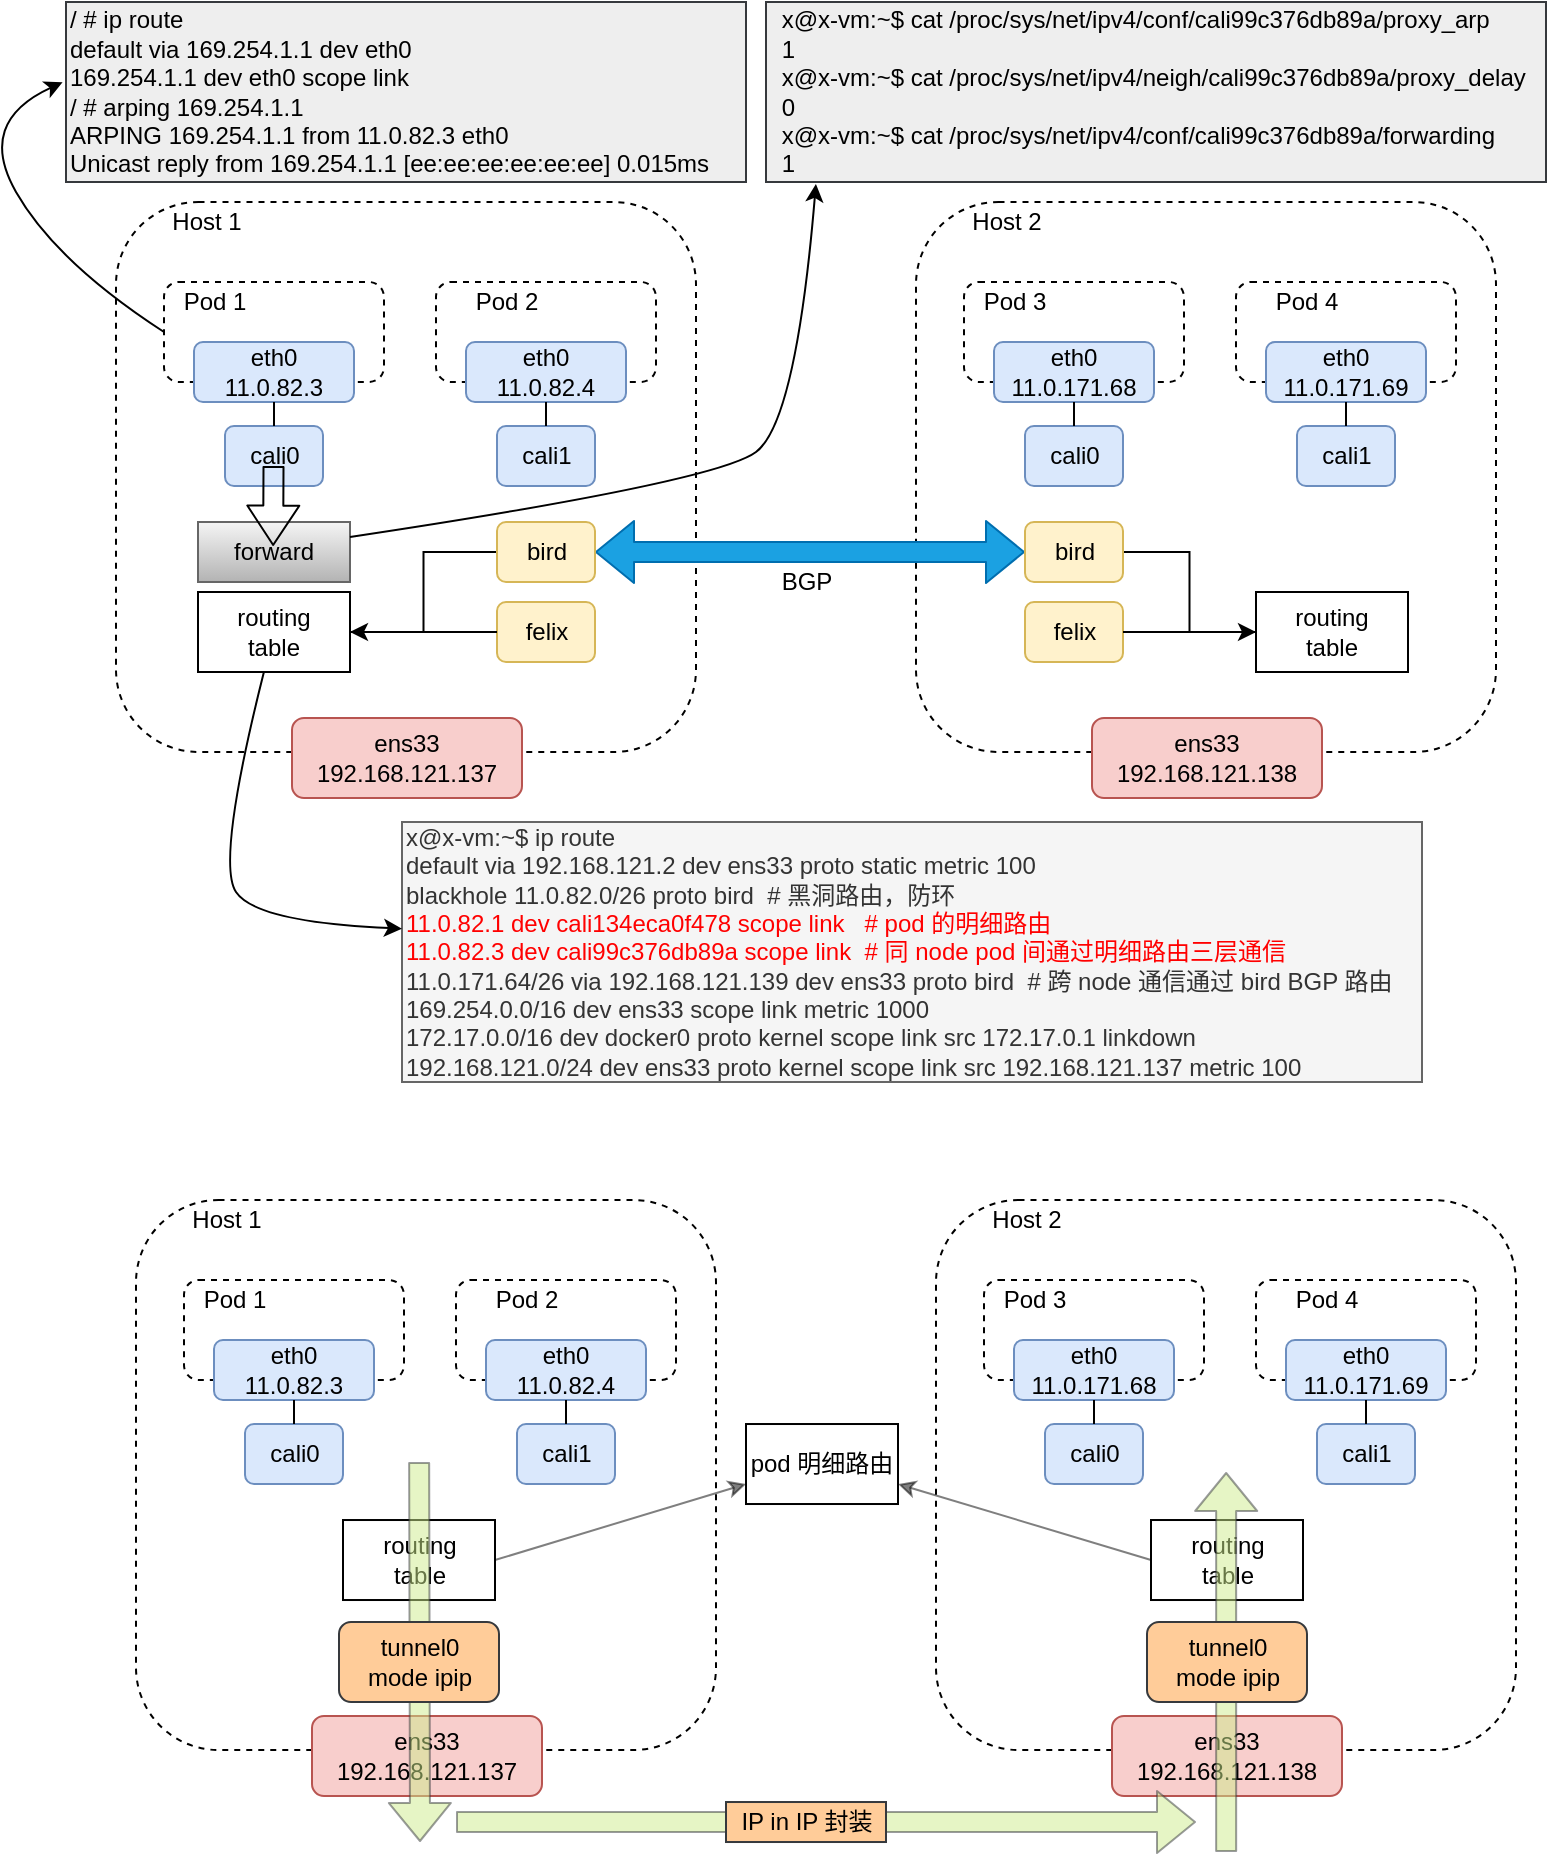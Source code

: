 <mxfile version="13.3.5" type="device"><diagram id="gWBLpxqC3O-nIiQgbipY" name="第 1 页"><mxGraphModel dx="710" dy="1589" grid="1" gridSize="10" guides="1" tooltips="1" connect="1" arrows="1" fold="1" page="1" pageScale="1" pageWidth="827" pageHeight="1169" math="0" shadow="0"><root><mxCell id="0"/><mxCell id="1" parent="0"/><mxCell id="DpUATNb9bFVN0IzOdxxa-70" value="" style="rounded=1;whiteSpace=wrap;html=1;dashed=1;" vertex="1" parent="1"><mxGeometry x="90" y="579.01" width="290" height="275" as="geometry"/></mxCell><mxCell id="DpUATNb9bFVN0IzOdxxa-73" value="ens33&lt;br&gt;192.168.121.137" style="rounded=1;whiteSpace=wrap;html=1;fillColor=#f8cecc;strokeColor=#b85450;" vertex="1" parent="1"><mxGeometry x="178" y="837.01" width="115" height="40" as="geometry"/></mxCell><mxCell id="DpUATNb9bFVN0IzOdxxa-104" value="routing&lt;br&gt;table" style="rounded=0;whiteSpace=wrap;html=1;" vertex="1" parent="1"><mxGeometry x="193.5" y="739.01" width="76" height="40" as="geometry"/></mxCell><mxCell id="DpUATNb9bFVN0IzOdxxa-115" value="" style="endArrow=classic;html=1;shadow=0;shape=flexArrow;fillColor=#cdeb8b;strokeColor=#36393d;opacity=50;" edge="1" parent="1"><mxGeometry width="50" height="50" relative="1" as="geometry"><mxPoint x="231.58" y="710" as="sourcePoint"/><mxPoint x="232" y="900" as="targetPoint"/></mxGeometry></mxCell><mxCell id="DpUATNb9bFVN0IzOdxxa-1" value="" style="rounded=1;whiteSpace=wrap;html=1;dashed=1;" vertex="1" parent="1"><mxGeometry x="80" y="80" width="290" height="275" as="geometry"/></mxCell><mxCell id="DpUATNb9bFVN0IzOdxxa-2" value="" style="rounded=1;whiteSpace=wrap;html=1;dashed=1;" vertex="1" parent="1"><mxGeometry x="104" y="120" width="110" height="50" as="geometry"/></mxCell><mxCell id="DpUATNb9bFVN0IzOdxxa-3" value="eth0&lt;br&gt;11.0.82.3" style="rounded=1;whiteSpace=wrap;html=1;fillColor=#dae8fc;strokeColor=#6c8ebf;" vertex="1" parent="1"><mxGeometry x="119" y="150" width="80" height="30" as="geometry"/></mxCell><mxCell id="DpUATNb9bFVN0IzOdxxa-6" value="ens33&lt;br&gt;192.168.121.137" style="rounded=1;whiteSpace=wrap;html=1;fillColor=#f8cecc;strokeColor=#b85450;" vertex="1" parent="1"><mxGeometry x="168" y="338" width="115" height="40" as="geometry"/></mxCell><mxCell id="DpUATNb9bFVN0IzOdxxa-7" value="" style="rounded=1;whiteSpace=wrap;html=1;dashed=1;" vertex="1" parent="1"><mxGeometry x="240" y="120" width="110" height="50" as="geometry"/></mxCell><mxCell id="DpUATNb9bFVN0IzOdxxa-8" value="eth0&lt;br&gt;11.0.82.4" style="rounded=1;whiteSpace=wrap;html=1;fillColor=#dae8fc;strokeColor=#6c8ebf;" vertex="1" parent="1"><mxGeometry x="255" y="150" width="80" height="30" as="geometry"/></mxCell><mxCell id="DpUATNb9bFVN0IzOdxxa-9" value="cali0" style="rounded=1;whiteSpace=wrap;html=1;fillColor=#dae8fc;strokeColor=#6c8ebf;" vertex="1" parent="1"><mxGeometry x="134.5" y="192" width="49" height="30" as="geometry"/></mxCell><mxCell id="DpUATNb9bFVN0IzOdxxa-10" value="cali1" style="rounded=1;whiteSpace=wrap;html=1;fillColor=#dae8fc;strokeColor=#6c8ebf;" vertex="1" parent="1"><mxGeometry x="270.5" y="192" width="49" height="30" as="geometry"/></mxCell><mxCell id="DpUATNb9bFVN0IzOdxxa-11" value="Host 1" style="text;html=1;align=center;verticalAlign=middle;resizable=0;points=[];autosize=1;" vertex="1" parent="1"><mxGeometry x="100" y="80" width="50" height="20" as="geometry"/></mxCell><mxCell id="DpUATNb9bFVN0IzOdxxa-12" value="Pod 1" style="text;html=1;align=center;verticalAlign=middle;resizable=0;points=[];autosize=1;" vertex="1" parent="1"><mxGeometry x="104" y="120" width="50" height="20" as="geometry"/></mxCell><mxCell id="DpUATNb9bFVN0IzOdxxa-13" value="Pod 2" style="text;html=1;align=center;verticalAlign=middle;resizable=0;points=[];autosize=1;" vertex="1" parent="1"><mxGeometry x="250" y="120" width="50" height="20" as="geometry"/></mxCell><mxCell id="DpUATNb9bFVN0IzOdxxa-14" value="" style="rounded=1;whiteSpace=wrap;html=1;dashed=1;" vertex="1" parent="1"><mxGeometry x="480" y="80" width="290" height="275" as="geometry"/></mxCell><mxCell id="DpUATNb9bFVN0IzOdxxa-15" value="" style="rounded=1;whiteSpace=wrap;html=1;dashed=1;" vertex="1" parent="1"><mxGeometry x="504" y="120" width="110" height="50" as="geometry"/></mxCell><mxCell id="DpUATNb9bFVN0IzOdxxa-16" value="eth0&lt;br&gt;11.0.171.68" style="rounded=1;whiteSpace=wrap;html=1;fillColor=#dae8fc;strokeColor=#6c8ebf;" vertex="1" parent="1"><mxGeometry x="519" y="150" width="80" height="30" as="geometry"/></mxCell><mxCell id="DpUATNb9bFVN0IzOdxxa-19" value="ens33&lt;br&gt;192.168.121.138" style="rounded=1;whiteSpace=wrap;html=1;fillColor=#f8cecc;strokeColor=#b85450;" vertex="1" parent="1"><mxGeometry x="568" y="338" width="115" height="40" as="geometry"/></mxCell><mxCell id="DpUATNb9bFVN0IzOdxxa-20" value="" style="rounded=1;whiteSpace=wrap;html=1;dashed=1;" vertex="1" parent="1"><mxGeometry x="640" y="120" width="110" height="50" as="geometry"/></mxCell><mxCell id="DpUATNb9bFVN0IzOdxxa-21" value="eth0&lt;br&gt;11.0.171.69" style="rounded=1;whiteSpace=wrap;html=1;fillColor=#dae8fc;strokeColor=#6c8ebf;" vertex="1" parent="1"><mxGeometry x="655" y="150" width="80" height="30" as="geometry"/></mxCell><mxCell id="DpUATNb9bFVN0IzOdxxa-22" value="cali0" style="rounded=1;whiteSpace=wrap;html=1;fillColor=#dae8fc;strokeColor=#6c8ebf;" vertex="1" parent="1"><mxGeometry x="534.5" y="192" width="49" height="30" as="geometry"/></mxCell><mxCell id="DpUATNb9bFVN0IzOdxxa-23" value="cali1" style="rounded=1;whiteSpace=wrap;html=1;fillColor=#dae8fc;strokeColor=#6c8ebf;" vertex="1" parent="1"><mxGeometry x="670.5" y="192" width="49" height="30" as="geometry"/></mxCell><mxCell id="DpUATNb9bFVN0IzOdxxa-24" value="Host 2" style="text;html=1;align=center;verticalAlign=middle;resizable=0;points=[];autosize=1;" vertex="1" parent="1"><mxGeometry x="500" y="80" width="50" height="20" as="geometry"/></mxCell><mxCell id="DpUATNb9bFVN0IzOdxxa-25" value="Pod 3" style="text;html=1;align=center;verticalAlign=middle;resizable=0;points=[];autosize=1;" vertex="1" parent="1"><mxGeometry x="504" y="120" width="50" height="20" as="geometry"/></mxCell><mxCell id="DpUATNb9bFVN0IzOdxxa-26" value="Pod 4" style="text;html=1;align=center;verticalAlign=middle;resizable=0;points=[];autosize=1;" vertex="1" parent="1"><mxGeometry x="650" y="120" width="50" height="20" as="geometry"/></mxCell><mxCell id="DpUATNb9bFVN0IzOdxxa-27" value="" style="shape=flexArrow;endArrow=classic;startArrow=classic;html=1;exitX=1;exitY=0.5;exitDx=0;exitDy=0;fillColor=#1ba1e2;strokeColor=#006EAF;shadow=0;sketch=0;" edge="1" parent="1" target="DpUATNb9bFVN0IzOdxxa-40"><mxGeometry width="50" height="50" relative="1" as="geometry"><mxPoint x="319.5" y="255" as="sourcePoint"/><mxPoint x="505" y="254.66" as="targetPoint"/></mxGeometry></mxCell><mxCell id="DpUATNb9bFVN0IzOdxxa-28" value="BGP" style="text;html=1;align=center;verticalAlign=middle;resizable=0;points=[];autosize=1;" vertex="1" parent="1"><mxGeometry x="405" y="260" width="40" height="20" as="geometry"/></mxCell><mxCell id="DpUATNb9bFVN0IzOdxxa-29" value="" style="endArrow=none;html=1;exitX=0.5;exitY=0;exitDx=0;exitDy=0;entryX=0.5;entryY=1;entryDx=0;entryDy=0;" edge="1" parent="1" source="DpUATNb9bFVN0IzOdxxa-9" target="DpUATNb9bFVN0IzOdxxa-3"><mxGeometry width="50" height="50" relative="1" as="geometry"><mxPoint x="115" y="230" as="sourcePoint"/><mxPoint x="165" y="180" as="targetPoint"/></mxGeometry></mxCell><mxCell id="DpUATNb9bFVN0IzOdxxa-30" value="" style="endArrow=none;html=1;exitX=0.5;exitY=0;exitDx=0;exitDy=0;entryX=0.5;entryY=1;entryDx=0;entryDy=0;" edge="1" parent="1" source="DpUATNb9bFVN0IzOdxxa-10" target="DpUATNb9bFVN0IzOdxxa-8"><mxGeometry width="50" height="50" relative="1" as="geometry"><mxPoint x="159.0" y="200" as="sourcePoint"/><mxPoint x="159.0" y="180" as="targetPoint"/><Array as="points"/></mxGeometry></mxCell><mxCell id="DpUATNb9bFVN0IzOdxxa-33" value="" style="endArrow=none;html=1;entryX=0.5;entryY=1;entryDx=0;entryDy=0;" edge="1" parent="1" source="DpUATNb9bFVN0IzOdxxa-22" target="DpUATNb9bFVN0IzOdxxa-16"><mxGeometry width="50" height="50" relative="1" as="geometry"><mxPoint x="490" y="260" as="sourcePoint"/><mxPoint x="540" y="210" as="targetPoint"/></mxGeometry></mxCell><mxCell id="DpUATNb9bFVN0IzOdxxa-34" value="" style="endArrow=none;html=1;exitX=0.5;exitY=0;exitDx=0;exitDy=0;" edge="1" parent="1" source="DpUATNb9bFVN0IzOdxxa-23" target="DpUATNb9bFVN0IzOdxxa-21"><mxGeometry width="50" height="50" relative="1" as="geometry"><mxPoint x="490" y="260" as="sourcePoint"/><mxPoint x="540" y="210" as="targetPoint"/></mxGeometry></mxCell><mxCell id="DpUATNb9bFVN0IzOdxxa-52" style="edgeStyle=orthogonalEdgeStyle;rounded=0;orthogonalLoop=1;jettySize=auto;html=1;exitX=0;exitY=0.5;exitDx=0;exitDy=0;entryX=1;entryY=0.5;entryDx=0;entryDy=0;shadow=0;targetPerimeterSpacing=6;" edge="1" parent="1" source="DpUATNb9bFVN0IzOdxxa-38" target="DpUATNb9bFVN0IzOdxxa-44"><mxGeometry relative="1" as="geometry"><mxPoint x="270.5" y="255" as="sourcePoint"/></mxGeometry></mxCell><mxCell id="DpUATNb9bFVN0IzOdxxa-38" value="bird" style="rounded=1;whiteSpace=wrap;html=1;fillColor=#fff2cc;strokeColor=#d6b656;" vertex="1" parent="1"><mxGeometry x="270.5" y="240" width="49" height="30" as="geometry"/></mxCell><mxCell id="DpUATNb9bFVN0IzOdxxa-39" value="felix" style="rounded=1;whiteSpace=wrap;html=1;fillColor=#fff2cc;strokeColor=#d6b656;" vertex="1" parent="1"><mxGeometry x="270.5" y="280" width="49" height="30" as="geometry"/></mxCell><mxCell id="DpUATNb9bFVN0IzOdxxa-57" style="edgeStyle=orthogonalEdgeStyle;rounded=0;orthogonalLoop=1;jettySize=auto;html=1;entryX=0;entryY=0.5;entryDx=0;entryDy=0;shadow=0;targetPerimeterSpacing=6;exitX=1;exitY=0.5;exitDx=0;exitDy=0;" edge="1" parent="1" source="DpUATNb9bFVN0IzOdxxa-40" target="DpUATNb9bFVN0IzOdxxa-55"><mxGeometry relative="1" as="geometry"/></mxCell><mxCell id="DpUATNb9bFVN0IzOdxxa-40" value="bird" style="rounded=1;whiteSpace=wrap;html=1;fillColor=#fff2cc;strokeColor=#d6b656;" vertex="1" parent="1"><mxGeometry x="534.5" y="240" width="49" height="30" as="geometry"/></mxCell><mxCell id="DpUATNb9bFVN0IzOdxxa-41" value="felix" style="rounded=1;whiteSpace=wrap;html=1;fillColor=#fff2cc;strokeColor=#d6b656;" vertex="1" parent="1"><mxGeometry x="534.5" y="280" width="49" height="30" as="geometry"/></mxCell><mxCell id="DpUATNb9bFVN0IzOdxxa-44" value="routing&lt;br&gt;table" style="rounded=0;whiteSpace=wrap;html=1;" vertex="1" parent="1"><mxGeometry x="121" y="275" width="76" height="40" as="geometry"/></mxCell><mxCell id="DpUATNb9bFVN0IzOdxxa-54" value="" style="endArrow=none;html=1;shadow=0;entryX=0;entryY=0.5;entryDx=0;entryDy=0;" edge="1" parent="1" source="DpUATNb9bFVN0IzOdxxa-44" target="DpUATNb9bFVN0IzOdxxa-39"><mxGeometry width="50" height="50" relative="1" as="geometry"><mxPoint x="180" y="310" as="sourcePoint"/><mxPoint x="230" y="260" as="targetPoint"/></mxGeometry></mxCell><mxCell id="DpUATNb9bFVN0IzOdxxa-55" value="routing&lt;br&gt;table" style="rounded=0;whiteSpace=wrap;html=1;" vertex="1" parent="1"><mxGeometry x="650" y="275" width="76" height="40" as="geometry"/></mxCell><mxCell id="DpUATNb9bFVN0IzOdxxa-56" value="" style="endArrow=none;html=1;shadow=0;entryX=0;entryY=0.5;entryDx=0;entryDy=0;exitX=1;exitY=0.5;exitDx=0;exitDy=0;" edge="1" parent="1" source="DpUATNb9bFVN0IzOdxxa-41" target="DpUATNb9bFVN0IzOdxxa-55"><mxGeometry width="50" height="50" relative="1" as="geometry"><mxPoint x="430" y="220" as="sourcePoint"/><mxPoint x="480" y="170" as="targetPoint"/></mxGeometry></mxCell><mxCell id="DpUATNb9bFVN0IzOdxxa-59" value="&lt;div&gt;&lt;div&gt;x@x-vm:~$ ip route&lt;/div&gt;&lt;div&gt;default via 192.168.121.2 dev ens33 proto static metric 100&amp;nbsp;&lt;/div&gt;&lt;div&gt;blackhole 11.0.82.0/26 proto bird&amp;nbsp; # 黑洞路由，防环&lt;/div&gt;&lt;div&gt;&lt;font color=&quot;#ff0000&quot;&gt;11.0.82.1 dev cali134eca0f478 scope link&amp;nbsp; &amp;nbsp;# pod 的明细路由&amp;nbsp;&lt;/font&gt;&lt;/div&gt;&lt;div&gt;&lt;font color=&quot;#ff0000&quot;&gt;11.0.82.3 dev cali99c376db89a scope link&amp;nbsp; # 同 node pod 间通过明细路由三层通信&lt;/font&gt;&lt;/div&gt;&lt;div&gt;11.0.171.64/26 via 192.168.121.139 dev ens33 proto bird&amp;nbsp; # 跨 node 通信通过 bird BGP 路由&lt;/div&gt;&lt;div&gt;169.254.0.0/16 dev ens33 scope link metric 1000&amp;nbsp;&lt;/div&gt;&lt;div&gt;172.17.0.0/16 dev docker0 proto kernel scope link src 172.17.0.1 linkdown&amp;nbsp;&lt;/div&gt;&lt;div&gt;192.168.121.0/24 dev ens33 proto kernel scope link src 192.168.121.137 metric 100&lt;/div&gt;&lt;/div&gt;" style="text;html=1;align=left;verticalAlign=middle;resizable=0;points=[];autosize=1;fillColor=#f5f5f5;strokeColor=#666666;fontColor=#333333;" vertex="1" parent="1"><mxGeometry x="223" y="390" width="510" height="130" as="geometry"/></mxCell><mxCell id="DpUATNb9bFVN0IzOdxxa-61" value="forward" style="rounded=0;whiteSpace=wrap;html=1;fillColor=#f5f5f5;strokeColor=#666666;gradientColor=#b3b3b3;" vertex="1" parent="1"><mxGeometry x="121" y="240" width="76" height="30" as="geometry"/></mxCell><mxCell id="DpUATNb9bFVN0IzOdxxa-63" value="" style="shape=flexArrow;endArrow=classic;html=1;shadow=0;endWidth=15;endSize=6.225;" edge="1" parent="1"><mxGeometry width="50" height="50" relative="1" as="geometry"><mxPoint x="158.75" y="212" as="sourcePoint"/><mxPoint x="158.58" y="252" as="targetPoint"/></mxGeometry></mxCell><mxCell id="DpUATNb9bFVN0IzOdxxa-64" value="" style="curved=1;endArrow=classic;html=1;shadow=0;" edge="1" parent="1" source="DpUATNb9bFVN0IzOdxxa-44" target="DpUATNb9bFVN0IzOdxxa-59"><mxGeometry width="50" height="50" relative="1" as="geometry"><mxPoint x="410" y="380" as="sourcePoint"/><mxPoint x="130" y="480" as="targetPoint"/><Array as="points"><mxPoint x="130" y="410"/><mxPoint x="150" y="440"/></Array></mxGeometry></mxCell><mxCell id="DpUATNb9bFVN0IzOdxxa-66" value="&lt;div style=&quot;text-align: left&quot;&gt;&lt;span&gt;&#9;&lt;/span&gt;x@x-vm:~$ cat /proc/sys/net/ipv4/conf/cali99c376db89a/proxy_arp&lt;/div&gt;&lt;div style=&quot;text-align: left&quot;&gt;&lt;span&gt;&#9;&lt;/span&gt;1&lt;/div&gt;&lt;div style=&quot;text-align: left&quot;&gt;&lt;span&gt;&#9;&lt;/span&gt;x@x-vm:~$ cat /proc/sys/net/ipv4/neigh/cali99c376db89a/proxy_delay&amp;nbsp;&lt;/div&gt;&lt;div style=&quot;text-align: left&quot;&gt;&lt;span&gt;&#9;&lt;/span&gt;0&lt;/div&gt;&lt;div style=&quot;text-align: left&quot;&gt;&lt;span&gt;&#9;&lt;/span&gt;x@x-vm:~$ cat /proc/sys/net/ipv4/conf/cali99c376db89a/forwarding&amp;nbsp;&amp;nbsp;&lt;/div&gt;&lt;div style=&quot;text-align: left&quot;&gt;&lt;span&gt;&#9;&lt;/span&gt;1&lt;/div&gt;" style="text;html=1;align=center;verticalAlign=middle;resizable=0;points=[];autosize=1;fillColor=#eeeeee;strokeColor=#36393d;" vertex="1" parent="1"><mxGeometry x="405" y="-20" width="390" height="90" as="geometry"/></mxCell><mxCell id="DpUATNb9bFVN0IzOdxxa-67" value="&lt;div&gt;&lt;span&gt;&#9;&lt;/span&gt;/ # ip route&lt;/div&gt;&lt;div&gt;&lt;span&gt;&#9;&lt;/span&gt;default via 169.254.1.1 dev eth0&amp;nbsp;&lt;/div&gt;&lt;div&gt;&lt;span&gt;&#9;&lt;/span&gt;169.254.1.1 dev eth0 scope link&lt;/div&gt;&lt;div&gt;&lt;span&gt;&#9;&lt;/span&gt;/ # arping 169.254.1.1&lt;/div&gt;&lt;div&gt;&lt;span&gt;&#9;&lt;/span&gt;ARPING 169.254.1.1 from 11.0.82.3 eth0&lt;/div&gt;&lt;div&gt;&lt;span&gt;&#9;&lt;/span&gt;Unicast reply from 169.254.1.1 [ee:ee:ee:ee:ee:ee] 0.015ms&lt;/div&gt;" style="text;html=1;align=left;verticalAlign=middle;resizable=0;points=[];autosize=1;fillColor=#eeeeee;strokeColor=#36393d;" vertex="1" parent="1"><mxGeometry x="55" y="-20" width="340" height="90" as="geometry"/></mxCell><mxCell id="DpUATNb9bFVN0IzOdxxa-68" value="" style="curved=1;endArrow=classic;html=1;shadow=0;exitX=0;exitY=0.5;exitDx=0;exitDy=0;entryX=-0.005;entryY=0.446;entryDx=0;entryDy=0;entryPerimeter=0;" edge="1" parent="1" source="DpUATNb9bFVN0IzOdxxa-2" target="DpUATNb9bFVN0IzOdxxa-67"><mxGeometry width="50" height="50" relative="1" as="geometry"><mxPoint x="370" y="50" as="sourcePoint"/><mxPoint x="420" as="targetPoint"/><Array as="points"><mxPoint x="50" y="110"/><mxPoint x="10" y="40"/></Array></mxGeometry></mxCell><mxCell id="DpUATNb9bFVN0IzOdxxa-69" value="" style="curved=1;endArrow=classic;html=1;shadow=0;entryX=0.064;entryY=1.011;entryDx=0;entryDy=0;entryPerimeter=0;exitX=1;exitY=0.25;exitDx=0;exitDy=0;" edge="1" parent="1" source="DpUATNb9bFVN0IzOdxxa-61" target="DpUATNb9bFVN0IzOdxxa-66"><mxGeometry width="50" height="50" relative="1" as="geometry"><mxPoint x="340" y="320" as="sourcePoint"/><mxPoint x="390" y="270" as="targetPoint"/><Array as="points"><mxPoint x="380" y="220"/><mxPoint x="420" y="190"/></Array></mxGeometry></mxCell><mxCell id="DpUATNb9bFVN0IzOdxxa-71" value="" style="rounded=1;whiteSpace=wrap;html=1;dashed=1;" vertex="1" parent="1"><mxGeometry x="114" y="619.01" width="110" height="50" as="geometry"/></mxCell><mxCell id="DpUATNb9bFVN0IzOdxxa-72" value="eth0&lt;br&gt;11.0.82.3" style="rounded=1;whiteSpace=wrap;html=1;fillColor=#dae8fc;strokeColor=#6c8ebf;" vertex="1" parent="1"><mxGeometry x="129" y="649.01" width="80" height="30" as="geometry"/></mxCell><mxCell id="DpUATNb9bFVN0IzOdxxa-74" value="" style="rounded=1;whiteSpace=wrap;html=1;dashed=1;" vertex="1" parent="1"><mxGeometry x="250" y="619.01" width="110" height="50" as="geometry"/></mxCell><mxCell id="DpUATNb9bFVN0IzOdxxa-75" value="eth0&lt;br&gt;11.0.82.4" style="rounded=1;whiteSpace=wrap;html=1;fillColor=#dae8fc;strokeColor=#6c8ebf;" vertex="1" parent="1"><mxGeometry x="265" y="649.01" width="80" height="30" as="geometry"/></mxCell><mxCell id="DpUATNb9bFVN0IzOdxxa-76" value="cali0" style="rounded=1;whiteSpace=wrap;html=1;fillColor=#dae8fc;strokeColor=#6c8ebf;" vertex="1" parent="1"><mxGeometry x="144.5" y="691.01" width="49" height="30" as="geometry"/></mxCell><mxCell id="DpUATNb9bFVN0IzOdxxa-77" value="cali1" style="rounded=1;whiteSpace=wrap;html=1;fillColor=#dae8fc;strokeColor=#6c8ebf;" vertex="1" parent="1"><mxGeometry x="280.5" y="691.01" width="49" height="30" as="geometry"/></mxCell><mxCell id="DpUATNb9bFVN0IzOdxxa-78" value="Host 1" style="text;html=1;align=center;verticalAlign=middle;resizable=0;points=[];autosize=1;" vertex="1" parent="1"><mxGeometry x="110" y="579.01" width="50" height="20" as="geometry"/></mxCell><mxCell id="DpUATNb9bFVN0IzOdxxa-79" value="Pod 1" style="text;html=1;align=center;verticalAlign=middle;resizable=0;points=[];autosize=1;" vertex="1" parent="1"><mxGeometry x="114" y="619.01" width="50" height="20" as="geometry"/></mxCell><mxCell id="DpUATNb9bFVN0IzOdxxa-80" value="Pod 2" style="text;html=1;align=center;verticalAlign=middle;resizable=0;points=[];autosize=1;" vertex="1" parent="1"><mxGeometry x="260" y="619.01" width="50" height="20" as="geometry"/></mxCell><mxCell id="DpUATNb9bFVN0IzOdxxa-81" value="" style="rounded=1;whiteSpace=wrap;html=1;dashed=1;" vertex="1" parent="1"><mxGeometry x="490" y="579.01" width="290" height="275" as="geometry"/></mxCell><mxCell id="DpUATNb9bFVN0IzOdxxa-82" value="" style="rounded=1;whiteSpace=wrap;html=1;dashed=1;" vertex="1" parent="1"><mxGeometry x="514" y="619.01" width="110" height="50" as="geometry"/></mxCell><mxCell id="DpUATNb9bFVN0IzOdxxa-83" value="eth0&lt;br&gt;11.0.171.68" style="rounded=1;whiteSpace=wrap;html=1;fillColor=#dae8fc;strokeColor=#6c8ebf;" vertex="1" parent="1"><mxGeometry x="529" y="649.01" width="80" height="30" as="geometry"/></mxCell><mxCell id="DpUATNb9bFVN0IzOdxxa-84" value="ens33&lt;br&gt;192.168.121.138" style="rounded=1;whiteSpace=wrap;html=1;fillColor=#f8cecc;strokeColor=#b85450;" vertex="1" parent="1"><mxGeometry x="578" y="837.01" width="115" height="40" as="geometry"/></mxCell><mxCell id="DpUATNb9bFVN0IzOdxxa-85" value="" style="rounded=1;whiteSpace=wrap;html=1;dashed=1;" vertex="1" parent="1"><mxGeometry x="650" y="619.01" width="110" height="50" as="geometry"/></mxCell><mxCell id="DpUATNb9bFVN0IzOdxxa-86" value="eth0&lt;br&gt;11.0.171.69" style="rounded=1;whiteSpace=wrap;html=1;fillColor=#dae8fc;strokeColor=#6c8ebf;" vertex="1" parent="1"><mxGeometry x="665" y="649.01" width="80" height="30" as="geometry"/></mxCell><mxCell id="DpUATNb9bFVN0IzOdxxa-87" value="cali0" style="rounded=1;whiteSpace=wrap;html=1;fillColor=#dae8fc;strokeColor=#6c8ebf;" vertex="1" parent="1"><mxGeometry x="544.5" y="691.01" width="49" height="30" as="geometry"/></mxCell><mxCell id="DpUATNb9bFVN0IzOdxxa-88" value="cali1" style="rounded=1;whiteSpace=wrap;html=1;fillColor=#dae8fc;strokeColor=#6c8ebf;" vertex="1" parent="1"><mxGeometry x="680.5" y="691.01" width="49" height="30" as="geometry"/></mxCell><mxCell id="DpUATNb9bFVN0IzOdxxa-89" value="Host 2" style="text;html=1;align=center;verticalAlign=middle;resizable=0;points=[];autosize=1;" vertex="1" parent="1"><mxGeometry x="510" y="579.01" width="50" height="20" as="geometry"/></mxCell><mxCell id="DpUATNb9bFVN0IzOdxxa-90" value="Pod 3" style="text;html=1;align=center;verticalAlign=middle;resizable=0;points=[];autosize=1;" vertex="1" parent="1"><mxGeometry x="514" y="619.01" width="50" height="20" as="geometry"/></mxCell><mxCell id="DpUATNb9bFVN0IzOdxxa-91" value="Pod 4" style="text;html=1;align=center;verticalAlign=middle;resizable=0;points=[];autosize=1;" vertex="1" parent="1"><mxGeometry x="660" y="619.01" width="50" height="20" as="geometry"/></mxCell><mxCell id="DpUATNb9bFVN0IzOdxxa-94" value="" style="endArrow=none;html=1;exitX=0.5;exitY=0;exitDx=0;exitDy=0;entryX=0.5;entryY=1;entryDx=0;entryDy=0;" edge="1" parent="1" source="DpUATNb9bFVN0IzOdxxa-76" target="DpUATNb9bFVN0IzOdxxa-72"><mxGeometry width="50" height="50" relative="1" as="geometry"><mxPoint x="125" y="729.01" as="sourcePoint"/><mxPoint x="175" y="679.01" as="targetPoint"/></mxGeometry></mxCell><mxCell id="DpUATNb9bFVN0IzOdxxa-95" value="" style="endArrow=none;html=1;exitX=0.5;exitY=0;exitDx=0;exitDy=0;entryX=0.5;entryY=1;entryDx=0;entryDy=0;" edge="1" parent="1" source="DpUATNb9bFVN0IzOdxxa-77" target="DpUATNb9bFVN0IzOdxxa-75"><mxGeometry width="50" height="50" relative="1" as="geometry"><mxPoint x="169.0" y="699.01" as="sourcePoint"/><mxPoint x="169.0" y="679.01" as="targetPoint"/><Array as="points"/></mxGeometry></mxCell><mxCell id="DpUATNb9bFVN0IzOdxxa-96" value="" style="endArrow=none;html=1;entryX=0.5;entryY=1;entryDx=0;entryDy=0;" edge="1" parent="1" source="DpUATNb9bFVN0IzOdxxa-87" target="DpUATNb9bFVN0IzOdxxa-83"><mxGeometry width="50" height="50" relative="1" as="geometry"><mxPoint x="500" y="759.01" as="sourcePoint"/><mxPoint x="550" y="709.01" as="targetPoint"/></mxGeometry></mxCell><mxCell id="DpUATNb9bFVN0IzOdxxa-97" value="" style="endArrow=none;html=1;exitX=0.5;exitY=0;exitDx=0;exitDy=0;" edge="1" parent="1" source="DpUATNb9bFVN0IzOdxxa-88" target="DpUATNb9bFVN0IzOdxxa-86"><mxGeometry width="50" height="50" relative="1" as="geometry"><mxPoint x="500" y="759.01" as="sourcePoint"/><mxPoint x="550" y="709.01" as="targetPoint"/></mxGeometry></mxCell><mxCell id="DpUATNb9bFVN0IzOdxxa-106" value="routing&lt;br&gt;table" style="rounded=0;whiteSpace=wrap;html=1;" vertex="1" parent="1"><mxGeometry x="597.5" y="739.01" width="76" height="40" as="geometry"/></mxCell><mxCell id="DpUATNb9bFVN0IzOdxxa-111" value="tunnel0&lt;br&gt;mode ipip" style="rounded=1;whiteSpace=wrap;html=1;align=center;fillColor=#ffcc99;strokeColor=#36393d;" vertex="1" parent="1"><mxGeometry x="191.5" y="790" width="80" height="40" as="geometry"/></mxCell><mxCell id="DpUATNb9bFVN0IzOdxxa-116" value="" style="endArrow=classic;html=1;shadow=0;shape=flexArrow;fillColor=#cdeb8b;strokeColor=#36393d;opacity=50;" edge="1" parent="1"><mxGeometry width="50" height="50" relative="1" as="geometry"><mxPoint x="635.08" y="905" as="sourcePoint"/><mxPoint x="635.08" y="715" as="targetPoint"/></mxGeometry></mxCell><mxCell id="DpUATNb9bFVN0IzOdxxa-112" value="tunnel0&lt;br&gt;mode ipip" style="rounded=1;whiteSpace=wrap;html=1;align=center;fillColor=#ffcc99;strokeColor=#36393d;" vertex="1" parent="1"><mxGeometry x="595.5" y="790" width="80" height="40" as="geometry"/></mxCell><mxCell id="DpUATNb9bFVN0IzOdxxa-117" value="" style="endArrow=classic;html=1;shadow=0;shape=flexArrow;fillColor=#cdeb8b;strokeColor=#36393d;opacity=50;" edge="1" parent="1"><mxGeometry width="50" height="50" relative="1" as="geometry"><mxPoint x="250" y="890" as="sourcePoint"/><mxPoint x="620" y="890" as="targetPoint"/></mxGeometry></mxCell><mxCell id="DpUATNb9bFVN0IzOdxxa-120" value="IP in IP 封装" style="text;html=1;align=center;verticalAlign=middle;resizable=0;points=[];autosize=1;fillColor=#ffcc99;strokeColor=#36393d;" vertex="1" parent="1"><mxGeometry x="385" y="880.01" width="80" height="20" as="geometry"/></mxCell><mxCell id="DpUATNb9bFVN0IzOdxxa-123" value="pod 明细路由" style="rounded=0;whiteSpace=wrap;html=1;" vertex="1" parent="1"><mxGeometry x="395" y="691.01" width="76" height="40" as="geometry"/></mxCell><mxCell id="DpUATNb9bFVN0IzOdxxa-124" value="" style="endArrow=classic;html=1;shadow=0;opacity=50;exitX=1;exitY=0.5;exitDx=0;exitDy=0;entryX=0;entryY=0.75;entryDx=0;entryDy=0;" edge="1" parent="1" source="DpUATNb9bFVN0IzOdxxa-104" target="DpUATNb9bFVN0IzOdxxa-123"><mxGeometry width="50" height="50" relative="1" as="geometry"><mxPoint x="440" y="810" as="sourcePoint"/><mxPoint x="490" y="760" as="targetPoint"/></mxGeometry></mxCell><mxCell id="DpUATNb9bFVN0IzOdxxa-125" value="" style="endArrow=classic;html=1;shadow=0;opacity=50;exitX=0;exitY=0.5;exitDx=0;exitDy=0;entryX=1;entryY=0.75;entryDx=0;entryDy=0;" edge="1" parent="1" source="DpUATNb9bFVN0IzOdxxa-106" target="DpUATNb9bFVN0IzOdxxa-123"><mxGeometry width="50" height="50" relative="1" as="geometry"><mxPoint x="440" y="810" as="sourcePoint"/><mxPoint x="490" y="760" as="targetPoint"/></mxGeometry></mxCell></root></mxGraphModel></diagram></mxfile>